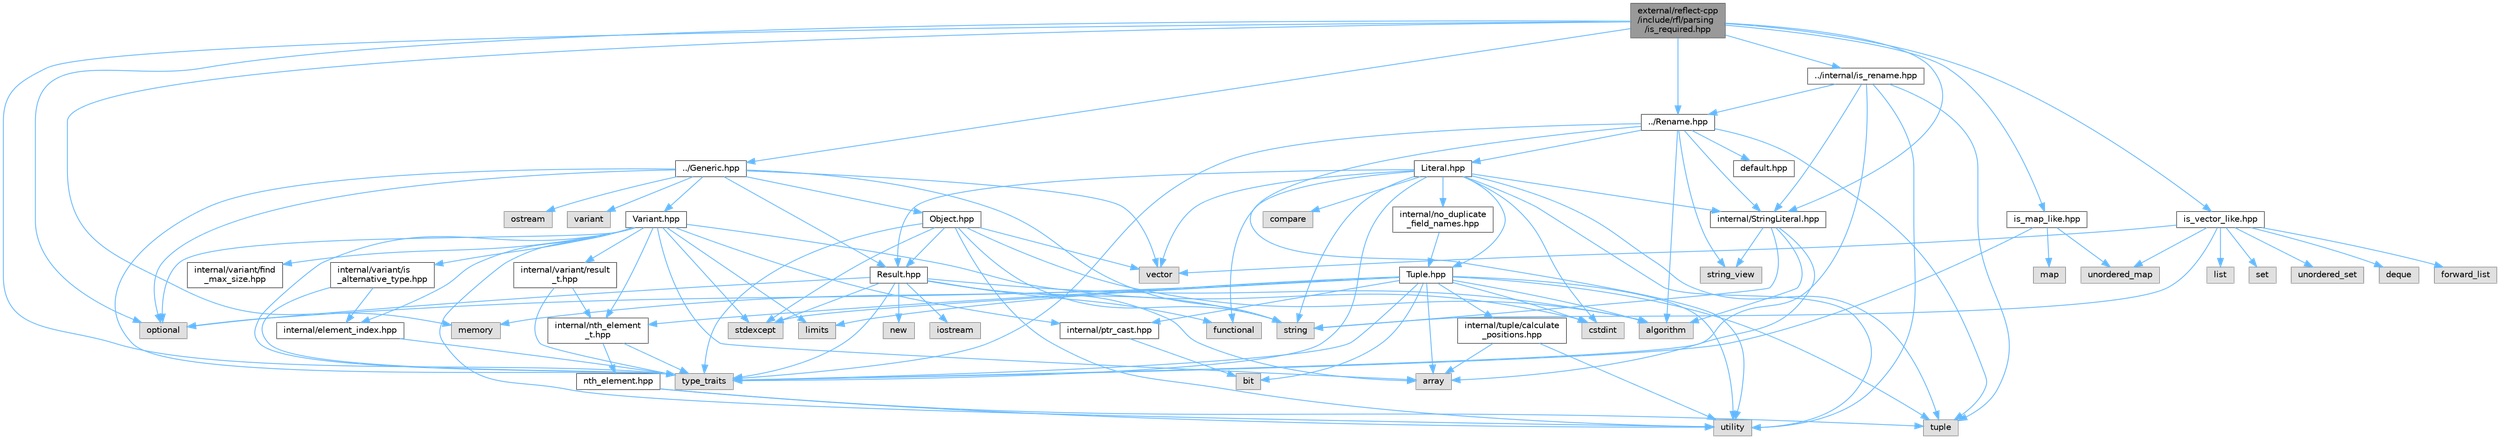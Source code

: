 digraph "external/reflect-cpp/include/rfl/parsing/is_required.hpp"
{
 // LATEX_PDF_SIZE
  bgcolor="transparent";
  edge [fontname=Helvetica,fontsize=10,labelfontname=Helvetica,labelfontsize=10];
  node [fontname=Helvetica,fontsize=10,shape=box,height=0.2,width=0.4];
  Node1 [id="Node000001",label="external/reflect-cpp\l/include/rfl/parsing\l/is_required.hpp",height=0.2,width=0.4,color="gray40", fillcolor="grey60", style="filled", fontcolor="black",tooltip=" "];
  Node1 -> Node2 [id="edge115_Node000001_Node000002",color="steelblue1",style="solid",tooltip=" "];
  Node2 [id="Node000002",label="memory",height=0.2,width=0.4,color="grey60", fillcolor="#E0E0E0", style="filled",tooltip=" "];
  Node1 -> Node3 [id="edge116_Node000001_Node000003",color="steelblue1",style="solid",tooltip=" "];
  Node3 [id="Node000003",label="optional",height=0.2,width=0.4,color="grey60", fillcolor="#E0E0E0", style="filled",tooltip=" "];
  Node1 -> Node4 [id="edge117_Node000001_Node000004",color="steelblue1",style="solid",tooltip=" "];
  Node4 [id="Node000004",label="type_traits",height=0.2,width=0.4,color="grey60", fillcolor="#E0E0E0", style="filled",tooltip=" "];
  Node1 -> Node5 [id="edge118_Node000001_Node000005",color="steelblue1",style="solid",tooltip=" "];
  Node5 [id="Node000005",label="../Generic.hpp",height=0.2,width=0.4,color="grey40", fillcolor="white", style="filled",URL="$_generic_8hpp.html",tooltip=" "];
  Node5 -> Node3 [id="edge119_Node000005_Node000003",color="steelblue1",style="solid",tooltip=" "];
  Node5 -> Node6 [id="edge120_Node000005_Node000006",color="steelblue1",style="solid",tooltip=" "];
  Node6 [id="Node000006",label="ostream",height=0.2,width=0.4,color="grey60", fillcolor="#E0E0E0", style="filled",tooltip=" "];
  Node5 -> Node7 [id="edge121_Node000005_Node000007",color="steelblue1",style="solid",tooltip=" "];
  Node7 [id="Node000007",label="string",height=0.2,width=0.4,color="grey60", fillcolor="#E0E0E0", style="filled",tooltip=" "];
  Node5 -> Node4 [id="edge122_Node000005_Node000004",color="steelblue1",style="solid",tooltip=" "];
  Node5 -> Node8 [id="edge123_Node000005_Node000008",color="steelblue1",style="solid",tooltip=" "];
  Node8 [id="Node000008",label="variant",height=0.2,width=0.4,color="grey60", fillcolor="#E0E0E0", style="filled",tooltip=" "];
  Node5 -> Node9 [id="edge124_Node000005_Node000009",color="steelblue1",style="solid",tooltip=" "];
  Node9 [id="Node000009",label="vector",height=0.2,width=0.4,color="grey60", fillcolor="#E0E0E0", style="filled",tooltip=" "];
  Node5 -> Node10 [id="edge125_Node000005_Node000010",color="steelblue1",style="solid",tooltip=" "];
  Node10 [id="Node000010",label="Object.hpp",height=0.2,width=0.4,color="grey40", fillcolor="white", style="filled",URL="$_object_8hpp.html",tooltip=" "];
  Node10 -> Node11 [id="edge126_Node000010_Node000011",color="steelblue1",style="solid",tooltip=" "];
  Node11 [id="Node000011",label="algorithm",height=0.2,width=0.4,color="grey60", fillcolor="#E0E0E0", style="filled",tooltip=" "];
  Node10 -> Node12 [id="edge127_Node000010_Node000012",color="steelblue1",style="solid",tooltip=" "];
  Node12 [id="Node000012",label="stdexcept",height=0.2,width=0.4,color="grey60", fillcolor="#E0E0E0", style="filled",tooltip=" "];
  Node10 -> Node7 [id="edge128_Node000010_Node000007",color="steelblue1",style="solid",tooltip=" "];
  Node10 -> Node4 [id="edge129_Node000010_Node000004",color="steelblue1",style="solid",tooltip=" "];
  Node10 -> Node13 [id="edge130_Node000010_Node000013",color="steelblue1",style="solid",tooltip=" "];
  Node13 [id="Node000013",label="utility",height=0.2,width=0.4,color="grey60", fillcolor="#E0E0E0", style="filled",tooltip=" "];
  Node10 -> Node9 [id="edge131_Node000010_Node000009",color="steelblue1",style="solid",tooltip=" "];
  Node10 -> Node14 [id="edge132_Node000010_Node000014",color="steelblue1",style="solid",tooltip=" "];
  Node14 [id="Node000014",label="Result.hpp",height=0.2,width=0.4,color="grey40", fillcolor="white", style="filled",URL="$_result_8hpp.html",tooltip=" "];
  Node14 -> Node11 [id="edge133_Node000014_Node000011",color="steelblue1",style="solid",tooltip=" "];
  Node14 -> Node15 [id="edge134_Node000014_Node000015",color="steelblue1",style="solid",tooltip=" "];
  Node15 [id="Node000015",label="array",height=0.2,width=0.4,color="grey60", fillcolor="#E0E0E0", style="filled",tooltip=" "];
  Node14 -> Node16 [id="edge135_Node000014_Node000016",color="steelblue1",style="solid",tooltip=" "];
  Node16 [id="Node000016",label="functional",height=0.2,width=0.4,color="grey60", fillcolor="#E0E0E0", style="filled",tooltip=" "];
  Node14 -> Node17 [id="edge136_Node000014_Node000017",color="steelblue1",style="solid",tooltip=" "];
  Node17 [id="Node000017",label="iostream",height=0.2,width=0.4,color="grey60", fillcolor="#E0E0E0", style="filled",tooltip=" "];
  Node14 -> Node18 [id="edge137_Node000014_Node000018",color="steelblue1",style="solid",tooltip=" "];
  Node18 [id="Node000018",label="new",height=0.2,width=0.4,color="grey60", fillcolor="#E0E0E0", style="filled",tooltip=" "];
  Node14 -> Node3 [id="edge138_Node000014_Node000003",color="steelblue1",style="solid",tooltip=" "];
  Node14 -> Node12 [id="edge139_Node000014_Node000012",color="steelblue1",style="solid",tooltip=" "];
  Node14 -> Node7 [id="edge140_Node000014_Node000007",color="steelblue1",style="solid",tooltip=" "];
  Node14 -> Node4 [id="edge141_Node000014_Node000004",color="steelblue1",style="solid",tooltip=" "];
  Node5 -> Node14 [id="edge142_Node000005_Node000014",color="steelblue1",style="solid",tooltip=" "];
  Node5 -> Node19 [id="edge143_Node000005_Node000019",color="steelblue1",style="solid",tooltip=" "];
  Node19 [id="Node000019",label="Variant.hpp",height=0.2,width=0.4,color="grey40", fillcolor="white", style="filled",URL="$_variant_8hpp.html",tooltip=" "];
  Node19 -> Node15 [id="edge144_Node000019_Node000015",color="steelblue1",style="solid",tooltip=" "];
  Node19 -> Node20 [id="edge145_Node000019_Node000020",color="steelblue1",style="solid",tooltip=" "];
  Node20 [id="Node000020",label="cstdint",height=0.2,width=0.4,color="grey60", fillcolor="#E0E0E0", style="filled",tooltip=" "];
  Node19 -> Node21 [id="edge146_Node000019_Node000021",color="steelblue1",style="solid",tooltip=" "];
  Node21 [id="Node000021",label="limits",height=0.2,width=0.4,color="grey60", fillcolor="#E0E0E0", style="filled",tooltip=" "];
  Node19 -> Node3 [id="edge147_Node000019_Node000003",color="steelblue1",style="solid",tooltip=" "];
  Node19 -> Node12 [id="edge148_Node000019_Node000012",color="steelblue1",style="solid",tooltip=" "];
  Node19 -> Node4 [id="edge149_Node000019_Node000004",color="steelblue1",style="solid",tooltip=" "];
  Node19 -> Node13 [id="edge150_Node000019_Node000013",color="steelblue1",style="solid",tooltip=" "];
  Node19 -> Node22 [id="edge151_Node000019_Node000022",color="steelblue1",style="solid",tooltip=" "];
  Node22 [id="Node000022",label="internal/element_index.hpp",height=0.2,width=0.4,color="grey40", fillcolor="white", style="filled",URL="$element__index_8hpp.html",tooltip=" "];
  Node22 -> Node4 [id="edge152_Node000022_Node000004",color="steelblue1",style="solid",tooltip=" "];
  Node19 -> Node23 [id="edge153_Node000019_Node000023",color="steelblue1",style="solid",tooltip=" "];
  Node23 [id="Node000023",label="internal/nth_element\l_t.hpp",height=0.2,width=0.4,color="grey40", fillcolor="white", style="filled",URL="$nth__element__t_8hpp.html",tooltip=" "];
  Node23 -> Node4 [id="edge154_Node000023_Node000004",color="steelblue1",style="solid",tooltip=" "];
  Node23 -> Node24 [id="edge155_Node000023_Node000024",color="steelblue1",style="solid",tooltip=" "];
  Node24 [id="Node000024",label="nth_element.hpp",height=0.2,width=0.4,color="grey40", fillcolor="white", style="filled",URL="$nth__element_8hpp.html",tooltip=" "];
  Node24 -> Node25 [id="edge156_Node000024_Node000025",color="steelblue1",style="solid",tooltip=" "];
  Node25 [id="Node000025",label="tuple",height=0.2,width=0.4,color="grey60", fillcolor="#E0E0E0", style="filled",tooltip=" "];
  Node24 -> Node13 [id="edge157_Node000024_Node000013",color="steelblue1",style="solid",tooltip=" "];
  Node19 -> Node26 [id="edge158_Node000019_Node000026",color="steelblue1",style="solid",tooltip=" "];
  Node26 [id="Node000026",label="internal/variant/find\l_max_size.hpp",height=0.2,width=0.4,color="grey40", fillcolor="white", style="filled",URL="$find__max__size_8hpp.html",tooltip=" "];
  Node19 -> Node27 [id="edge159_Node000019_Node000027",color="steelblue1",style="solid",tooltip=" "];
  Node27 [id="Node000027",label="internal/variant/is\l_alternative_type.hpp",height=0.2,width=0.4,color="grey40", fillcolor="white", style="filled",URL="$is__alternative__type_8hpp.html",tooltip=" "];
  Node27 -> Node4 [id="edge160_Node000027_Node000004",color="steelblue1",style="solid",tooltip=" "];
  Node27 -> Node22 [id="edge161_Node000027_Node000022",color="steelblue1",style="solid",tooltip=" "];
  Node19 -> Node28 [id="edge162_Node000019_Node000028",color="steelblue1",style="solid",tooltip=" "];
  Node28 [id="Node000028",label="internal/variant/result\l_t.hpp",height=0.2,width=0.4,color="grey40", fillcolor="white", style="filled",URL="$result__t_8hpp.html",tooltip=" "];
  Node28 -> Node4 [id="edge163_Node000028_Node000004",color="steelblue1",style="solid",tooltip=" "];
  Node28 -> Node23 [id="edge164_Node000028_Node000023",color="steelblue1",style="solid",tooltip=" "];
  Node19 -> Node29 [id="edge165_Node000019_Node000029",color="steelblue1",style="solid",tooltip=" "];
  Node29 [id="Node000029",label="internal/ptr_cast.hpp",height=0.2,width=0.4,color="grey40", fillcolor="white", style="filled",URL="$ptr__cast_8hpp.html",tooltip=" "];
  Node29 -> Node30 [id="edge166_Node000029_Node000030",color="steelblue1",style="solid",tooltip=" "];
  Node30 [id="Node000030",label="bit",height=0.2,width=0.4,color="grey60", fillcolor="#E0E0E0", style="filled",tooltip=" "];
  Node1 -> Node31 [id="edge167_Node000001_Node000031",color="steelblue1",style="solid",tooltip=" "];
  Node31 [id="Node000031",label="../Rename.hpp",height=0.2,width=0.4,color="grey40", fillcolor="white", style="filled",URL="$_rename_8hpp.html",tooltip=" "];
  Node31 -> Node11 [id="edge168_Node000031_Node000011",color="steelblue1",style="solid",tooltip=" "];
  Node31 -> Node32 [id="edge169_Node000031_Node000032",color="steelblue1",style="solid",tooltip=" "];
  Node32 [id="Node000032",label="string_view",height=0.2,width=0.4,color="grey60", fillcolor="#E0E0E0", style="filled",tooltip=" "];
  Node31 -> Node25 [id="edge170_Node000031_Node000025",color="steelblue1",style="solid",tooltip=" "];
  Node31 -> Node4 [id="edge171_Node000031_Node000004",color="steelblue1",style="solid",tooltip=" "];
  Node31 -> Node13 [id="edge172_Node000031_Node000013",color="steelblue1",style="solid",tooltip=" "];
  Node31 -> Node33 [id="edge173_Node000031_Node000033",color="steelblue1",style="solid",tooltip=" "];
  Node33 [id="Node000033",label="Literal.hpp",height=0.2,width=0.4,color="grey40", fillcolor="white", style="filled",URL="$_literal_8hpp.html",tooltip=" "];
  Node33 -> Node34 [id="edge174_Node000033_Node000034",color="steelblue1",style="solid",tooltip=" "];
  Node34 [id="Node000034",label="compare",height=0.2,width=0.4,color="grey60", fillcolor="#E0E0E0", style="filled",tooltip=" "];
  Node33 -> Node20 [id="edge175_Node000033_Node000020",color="steelblue1",style="solid",tooltip=" "];
  Node33 -> Node16 [id="edge176_Node000033_Node000016",color="steelblue1",style="solid",tooltip=" "];
  Node33 -> Node7 [id="edge177_Node000033_Node000007",color="steelblue1",style="solid",tooltip=" "];
  Node33 -> Node25 [id="edge178_Node000033_Node000025",color="steelblue1",style="solid",tooltip=" "];
  Node33 -> Node4 [id="edge179_Node000033_Node000004",color="steelblue1",style="solid",tooltip=" "];
  Node33 -> Node13 [id="edge180_Node000033_Node000013",color="steelblue1",style="solid",tooltip=" "];
  Node33 -> Node9 [id="edge181_Node000033_Node000009",color="steelblue1",style="solid",tooltip=" "];
  Node33 -> Node14 [id="edge182_Node000033_Node000014",color="steelblue1",style="solid",tooltip=" "];
  Node33 -> Node35 [id="edge183_Node000033_Node000035",color="steelblue1",style="solid",tooltip=" "];
  Node35 [id="Node000035",label="Tuple.hpp",height=0.2,width=0.4,color="grey40", fillcolor="white", style="filled",URL="$_tuple_8hpp.html",tooltip=" "];
  Node35 -> Node11 [id="edge184_Node000035_Node000011",color="steelblue1",style="solid",tooltip=" "];
  Node35 -> Node15 [id="edge185_Node000035_Node000015",color="steelblue1",style="solid",tooltip=" "];
  Node35 -> Node30 [id="edge186_Node000035_Node000030",color="steelblue1",style="solid",tooltip=" "];
  Node35 -> Node20 [id="edge187_Node000035_Node000020",color="steelblue1",style="solid",tooltip=" "];
  Node35 -> Node21 [id="edge188_Node000035_Node000021",color="steelblue1",style="solid",tooltip=" "];
  Node35 -> Node2 [id="edge189_Node000035_Node000002",color="steelblue1",style="solid",tooltip=" "];
  Node35 -> Node3 [id="edge190_Node000035_Node000003",color="steelblue1",style="solid",tooltip=" "];
  Node35 -> Node12 [id="edge191_Node000035_Node000012",color="steelblue1",style="solid",tooltip=" "];
  Node35 -> Node25 [id="edge192_Node000035_Node000025",color="steelblue1",style="solid",tooltip=" "];
  Node35 -> Node4 [id="edge193_Node000035_Node000004",color="steelblue1",style="solid",tooltip=" "];
  Node35 -> Node13 [id="edge194_Node000035_Node000013",color="steelblue1",style="solid",tooltip=" "];
  Node35 -> Node23 [id="edge195_Node000035_Node000023",color="steelblue1",style="solid",tooltip=" "];
  Node35 -> Node29 [id="edge196_Node000035_Node000029",color="steelblue1",style="solid",tooltip=" "];
  Node35 -> Node36 [id="edge197_Node000035_Node000036",color="steelblue1",style="solid",tooltip=" "];
  Node36 [id="Node000036",label="internal/tuple/calculate\l_positions.hpp",height=0.2,width=0.4,color="grey40", fillcolor="white", style="filled",URL="$calculate__positions_8hpp.html",tooltip=" "];
  Node36 -> Node15 [id="edge198_Node000036_Node000015",color="steelblue1",style="solid",tooltip=" "];
  Node36 -> Node13 [id="edge199_Node000036_Node000013",color="steelblue1",style="solid",tooltip=" "];
  Node33 -> Node37 [id="edge200_Node000033_Node000037",color="steelblue1",style="solid",tooltip=" "];
  Node37 [id="Node000037",label="internal/StringLiteral.hpp",height=0.2,width=0.4,color="grey40", fillcolor="white", style="filled",URL="$_string_literal_8hpp.html",tooltip=" "];
  Node37 -> Node11 [id="edge201_Node000037_Node000011",color="steelblue1",style="solid",tooltip=" "];
  Node37 -> Node15 [id="edge202_Node000037_Node000015",color="steelblue1",style="solid",tooltip=" "];
  Node37 -> Node7 [id="edge203_Node000037_Node000007",color="steelblue1",style="solid",tooltip=" "];
  Node37 -> Node32 [id="edge204_Node000037_Node000032",color="steelblue1",style="solid",tooltip=" "];
  Node33 -> Node38 [id="edge205_Node000033_Node000038",color="steelblue1",style="solid",tooltip=" "];
  Node38 [id="Node000038",label="internal/no_duplicate\l_field_names.hpp",height=0.2,width=0.4,color="grey40", fillcolor="white", style="filled",URL="$no__duplicate__field__names_8hpp.html",tooltip=" "];
  Node38 -> Node35 [id="edge206_Node000038_Node000035",color="steelblue1",style="solid",tooltip=" "];
  Node31 -> Node39 [id="edge207_Node000031_Node000039",color="steelblue1",style="solid",tooltip=" "];
  Node39 [id="Node000039",label="default.hpp",height=0.2,width=0.4,color="grey40", fillcolor="white", style="filled",URL="$default_8hpp.html",tooltip=" "];
  Node31 -> Node37 [id="edge208_Node000031_Node000037",color="steelblue1",style="solid",tooltip=" "];
  Node1 -> Node37 [id="edge209_Node000001_Node000037",color="steelblue1",style="solid",tooltip=" "];
  Node1 -> Node40 [id="edge210_Node000001_Node000040",color="steelblue1",style="solid",tooltip=" "];
  Node40 [id="Node000040",label="../internal/is_rename.hpp",height=0.2,width=0.4,color="grey40", fillcolor="white", style="filled",URL="$is__rename_8hpp.html",tooltip=" "];
  Node40 -> Node25 [id="edge211_Node000040_Node000025",color="steelblue1",style="solid",tooltip=" "];
  Node40 -> Node4 [id="edge212_Node000040_Node000004",color="steelblue1",style="solid",tooltip=" "];
  Node40 -> Node13 [id="edge213_Node000040_Node000013",color="steelblue1",style="solid",tooltip=" "];
  Node40 -> Node31 [id="edge214_Node000040_Node000031",color="steelblue1",style="solid",tooltip=" "];
  Node40 -> Node37 [id="edge215_Node000040_Node000037",color="steelblue1",style="solid",tooltip=" "];
  Node1 -> Node41 [id="edge216_Node000001_Node000041",color="steelblue1",style="solid",tooltip=" "];
  Node41 [id="Node000041",label="is_map_like.hpp",height=0.2,width=0.4,color="grey40", fillcolor="white", style="filled",URL="$is__map__like_8hpp.html",tooltip=" "];
  Node41 -> Node42 [id="edge217_Node000041_Node000042",color="steelblue1",style="solid",tooltip=" "];
  Node42 [id="Node000042",label="map",height=0.2,width=0.4,color="grey60", fillcolor="#E0E0E0", style="filled",tooltip=" "];
  Node41 -> Node4 [id="edge218_Node000041_Node000004",color="steelblue1",style="solid",tooltip=" "];
  Node41 -> Node43 [id="edge219_Node000041_Node000043",color="steelblue1",style="solid",tooltip=" "];
  Node43 [id="Node000043",label="unordered_map",height=0.2,width=0.4,color="grey60", fillcolor="#E0E0E0", style="filled",tooltip=" "];
  Node1 -> Node44 [id="edge220_Node000001_Node000044",color="steelblue1",style="solid",tooltip=" "];
  Node44 [id="Node000044",label="is_vector_like.hpp",height=0.2,width=0.4,color="grey40", fillcolor="white", style="filled",URL="$is__vector__like_8hpp.html",tooltip=" "];
  Node44 -> Node45 [id="edge221_Node000044_Node000045",color="steelblue1",style="solid",tooltip=" "];
  Node45 [id="Node000045",label="deque",height=0.2,width=0.4,color="grey60", fillcolor="#E0E0E0", style="filled",tooltip=" "];
  Node44 -> Node46 [id="edge222_Node000044_Node000046",color="steelblue1",style="solid",tooltip=" "];
  Node46 [id="Node000046",label="forward_list",height=0.2,width=0.4,color="grey60", fillcolor="#E0E0E0", style="filled",tooltip=" "];
  Node44 -> Node47 [id="edge223_Node000044_Node000047",color="steelblue1",style="solid",tooltip=" "];
  Node47 [id="Node000047",label="list",height=0.2,width=0.4,color="grey60", fillcolor="#E0E0E0", style="filled",tooltip=" "];
  Node44 -> Node48 [id="edge224_Node000044_Node000048",color="steelblue1",style="solid",tooltip=" "];
  Node48 [id="Node000048",label="set",height=0.2,width=0.4,color="grey60", fillcolor="#E0E0E0", style="filled",tooltip=" "];
  Node44 -> Node7 [id="edge225_Node000044_Node000007",color="steelblue1",style="solid",tooltip=" "];
  Node44 -> Node43 [id="edge226_Node000044_Node000043",color="steelblue1",style="solid",tooltip=" "];
  Node44 -> Node49 [id="edge227_Node000044_Node000049",color="steelblue1",style="solid",tooltip=" "];
  Node49 [id="Node000049",label="unordered_set",height=0.2,width=0.4,color="grey60", fillcolor="#E0E0E0", style="filled",tooltip=" "];
  Node44 -> Node9 [id="edge228_Node000044_Node000009",color="steelblue1",style="solid",tooltip=" "];
}
